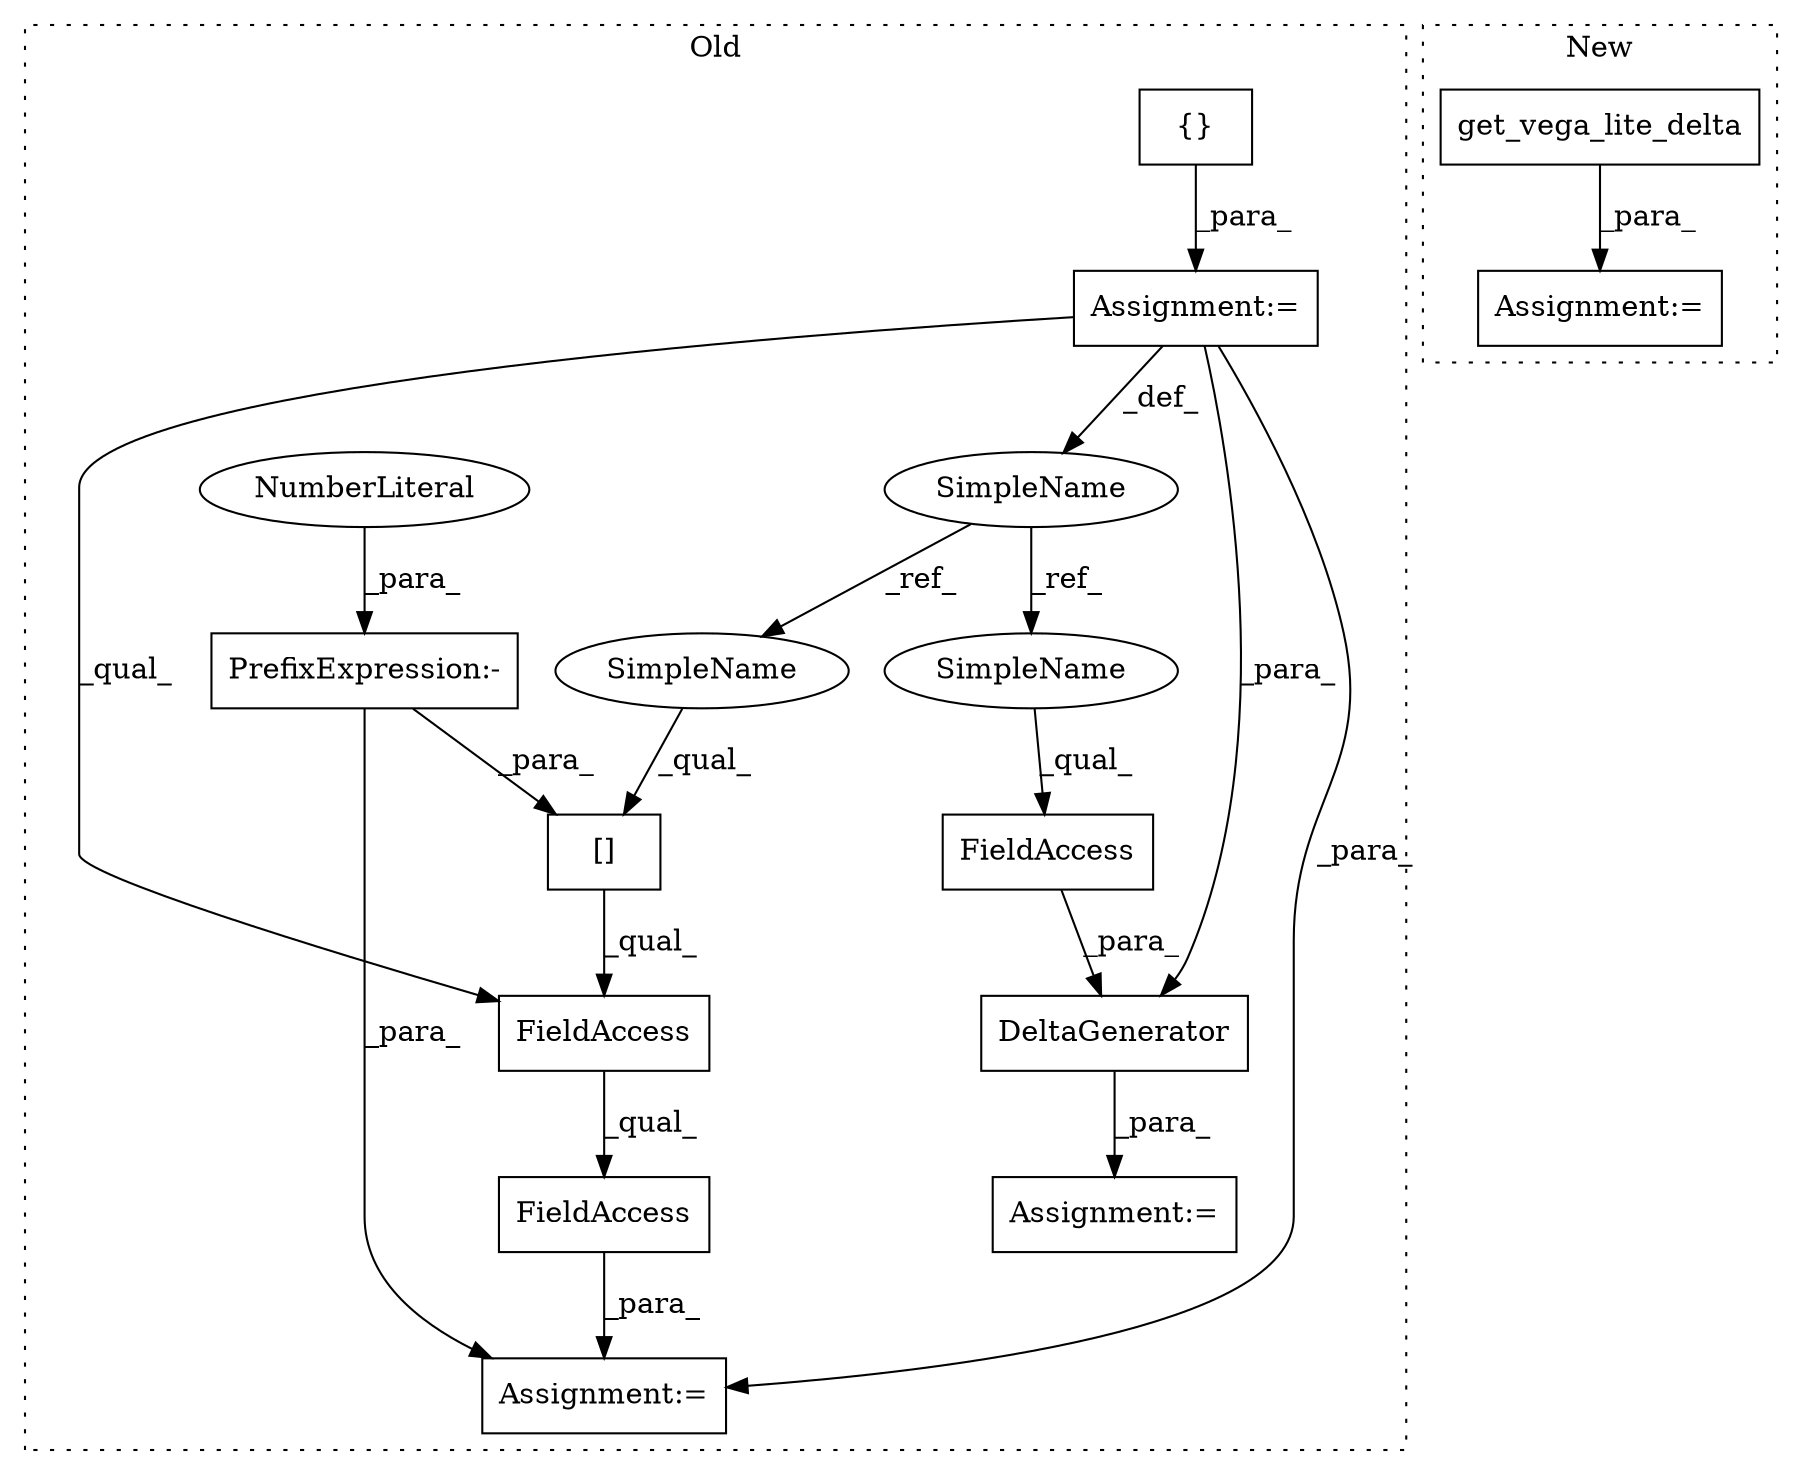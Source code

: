 digraph G {
subgraph cluster0 {
1 [label="[]" a="2" s="1930,1938" l="6,1" shape="box"];
3 [label="{}" a="4" s="1836" l="2" shape="box"];
4 [label="SimpleName" a="42" s="1817" l="5" shape="ellipse"];
5 [label="FieldAccess" a="22" s="1862" l="12" shape="box"];
6 [label="DeltaGenerator" a="32" s="1847,1874" l="15,1" shape="box"];
7 [label="FieldAccess" a="22" s="1930" l="37" shape="box"];
8 [label="FieldAccess" a="22" s="1930" l="21" shape="box"];
9 [label="Assignment:=" a="7" s="1846" l="1" shape="box"];
10 [label="Assignment:=" a="7" s="1822" l="1" shape="box"];
11 [label="PrefixExpression:-" a="38" s="1936" l="1" shape="box"];
12 [label="NumberLiteral" a="34" s="1937" l="1" shape="ellipse"];
14 [label="Assignment:=" a="7" s="1929" l="1" shape="box"];
15 [label="SimpleName" a="42" s="1862" l="5" shape="ellipse"];
16 [label="SimpleName" a="42" s="1930" l="5" shape="ellipse"];
label = "Old";
style="dotted";
}
subgraph cluster1 {
2 [label="get_vega_lite_delta" a="32" s="2041" l="21" shape="box"];
13 [label="Assignment:=" a="7" s="2035" l="1" shape="box"];
label = "New";
style="dotted";
}
1 -> 8 [label="_qual_"];
2 -> 13 [label="_para_"];
3 -> 10 [label="_para_"];
4 -> 15 [label="_ref_"];
4 -> 16 [label="_ref_"];
5 -> 6 [label="_para_"];
6 -> 9 [label="_para_"];
7 -> 14 [label="_para_"];
8 -> 7 [label="_qual_"];
10 -> 6 [label="_para_"];
10 -> 4 [label="_def_"];
10 -> 14 [label="_para_"];
10 -> 8 [label="_qual_"];
11 -> 1 [label="_para_"];
11 -> 14 [label="_para_"];
12 -> 11 [label="_para_"];
15 -> 5 [label="_qual_"];
16 -> 1 [label="_qual_"];
}